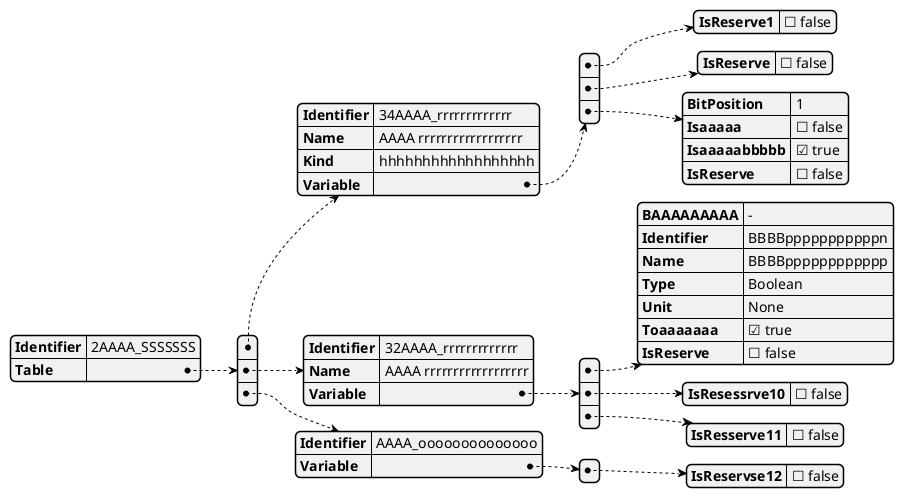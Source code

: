 {
  "sha1": "ekdk2mbztm1emta09baa274n2866mtm",
  "insertion": {
    "when": "2024-06-01T09:03:04.584Z",
    "url": "https://support.oneskyapp.com/hc/en-us/articles/208047697-JSON-sample-files",
    "user": "plantuml@gmail.com"
  }
}
@startjson
{
   "Identifier":"2AAAA_SSSSSSS",
   "Table":[
      {
         "Identifier":"34AAAA_rrrrrrrrrrrrr",
         "Name":"AAAA rrrrrrrrrrrrrrrrrr",
         "Kind":"hhhhhhhhhhhhhhhhhh",
         "Variable":[
            {
               "IsReserve1":false
            },
            {
               "IsReserve":false
            },
            {
               "BitPosition":1,
               "Isaaaaa":false,
               "Isaaaaabbbbb":true,
               "IsReserve":false
            }
         ]
      },
      {
         "Identifier":"32AAAA_rrrrrrrrrrrrr",
         "Name":"AAAA rrrrrrrrrrrrrrrrrr",
         "Variable":[
            {
               "BAAAAAAAAA":"-",
               "Identifier":"BBBBpppppppppppn",
               "Name":"BBBBpppppppppppp",
               "Type":"Boolean",
               "Unit":"None",
               "Toaaaaaaa":true,
               "IsReserve":false
            },
            {
               "IsResessrve10":false
            },
            {
               "IsResserve11":false
            }
         ]
      },
      {
         "Identifier":"AAAA_oooooooooooooo",
         "Variable":[
            {
               "IsReservse12":false
            }
         ]
      }
   ]
}
@endjson

